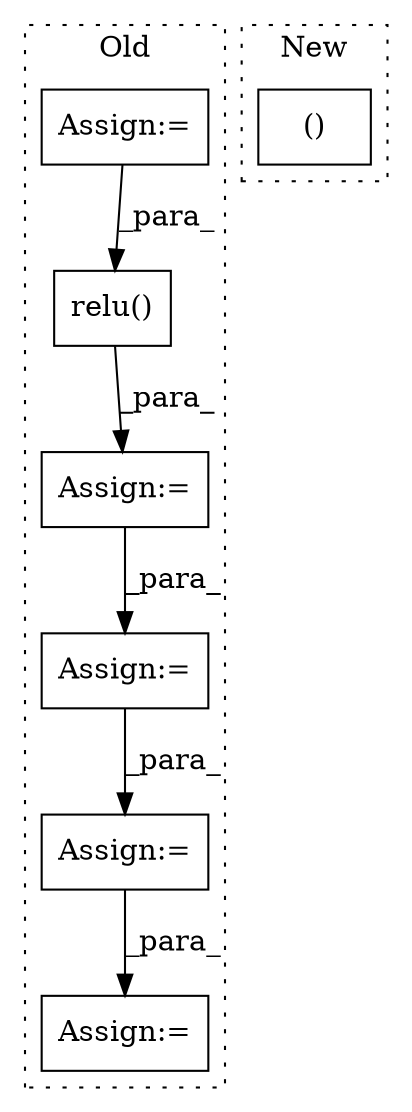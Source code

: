 digraph G {
subgraph cluster0 {
1 [label="relu()" a="75" s="4505,4516" l="10,1" shape="box"];
3 [label="Assign:=" a="68" s="4502" l="3" shape="box"];
4 [label="Assign:=" a="68" s="4590" l="3" shape="box"];
5 [label="Assign:=" a="68" s="4556" l="3" shape="box"];
6 [label="Assign:=" a="68" s="4528" l="3" shape="box"];
7 [label="Assign:=" a="68" s="4479" l="3" shape="box"];
label = "Old";
style="dotted";
}
subgraph cluster1 {
2 [label="()" a="54" s="5170" l="3" shape="box"];
label = "New";
style="dotted";
}
1 -> 3 [label="_para_"];
3 -> 6 [label="_para_"];
5 -> 4 [label="_para_"];
6 -> 5 [label="_para_"];
7 -> 1 [label="_para_"];
}